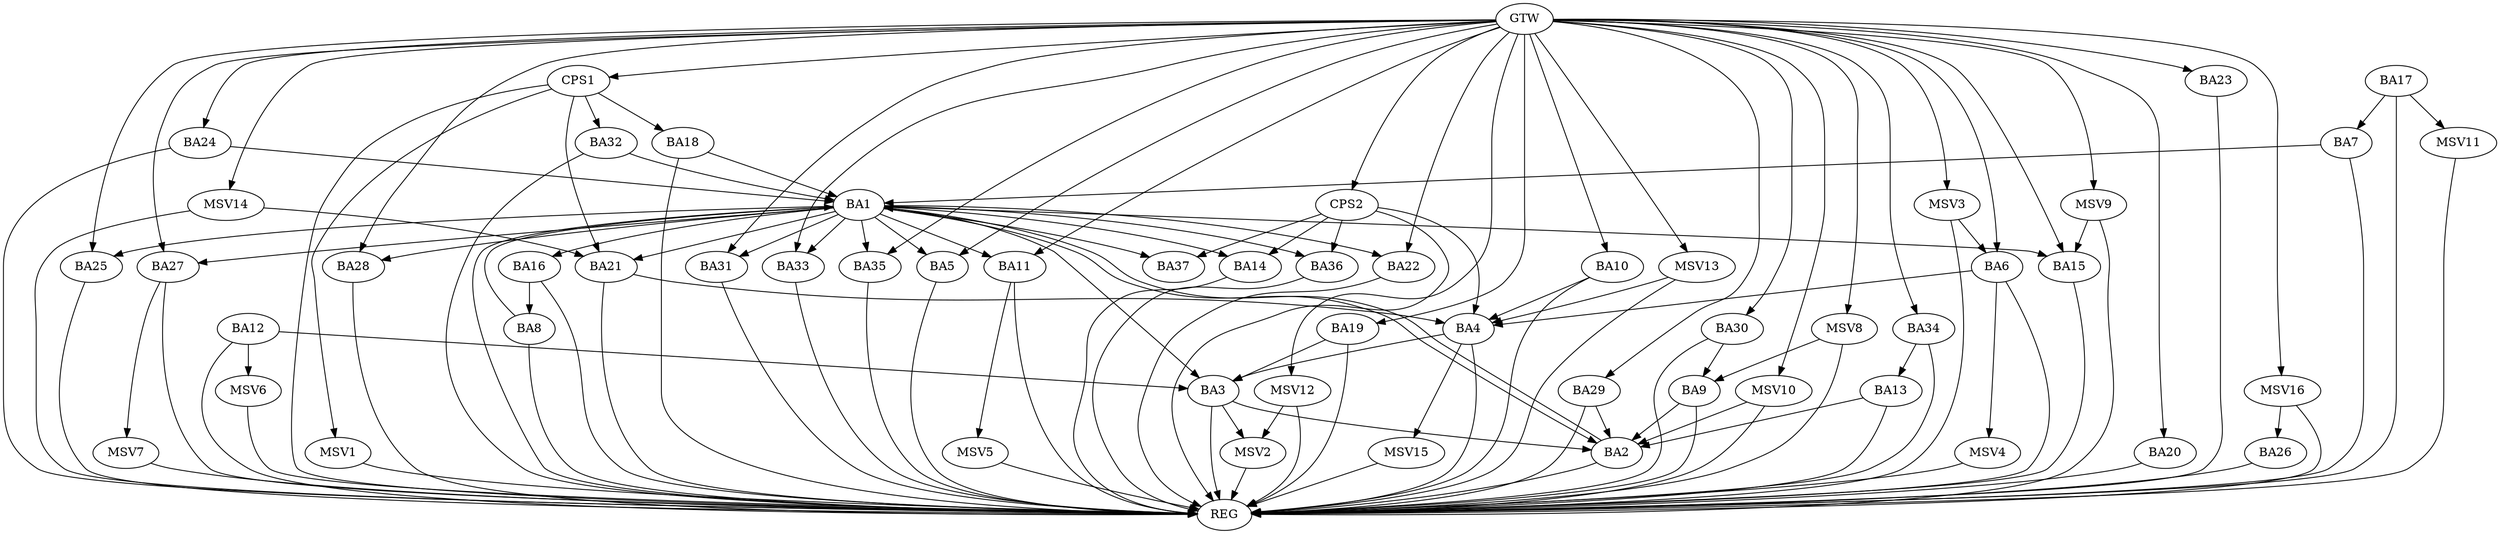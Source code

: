 strict digraph G {
  BA1 [ label="BA1" ];
  BA2 [ label="BA2" ];
  BA3 [ label="BA3" ];
  BA4 [ label="BA4" ];
  BA5 [ label="BA5" ];
  BA6 [ label="BA6" ];
  BA7 [ label="BA7" ];
  BA8 [ label="BA8" ];
  BA9 [ label="BA9" ];
  BA10 [ label="BA10" ];
  BA11 [ label="BA11" ];
  BA12 [ label="BA12" ];
  BA13 [ label="BA13" ];
  BA14 [ label="BA14" ];
  BA15 [ label="BA15" ];
  BA16 [ label="BA16" ];
  BA17 [ label="BA17" ];
  BA18 [ label="BA18" ];
  BA19 [ label="BA19" ];
  BA20 [ label="BA20" ];
  BA21 [ label="BA21" ];
  BA22 [ label="BA22" ];
  BA23 [ label="BA23" ];
  BA24 [ label="BA24" ];
  BA25 [ label="BA25" ];
  BA26 [ label="BA26" ];
  BA27 [ label="BA27" ];
  BA28 [ label="BA28" ];
  BA29 [ label="BA29" ];
  BA30 [ label="BA30" ];
  BA31 [ label="BA31" ];
  BA32 [ label="BA32" ];
  BA33 [ label="BA33" ];
  BA34 [ label="BA34" ];
  BA35 [ label="BA35" ];
  BA36 [ label="BA36" ];
  BA37 [ label="BA37" ];
  CPS1 [ label="CPS1" ];
  CPS2 [ label="CPS2" ];
  GTW [ label="GTW" ];
  REG [ label="REG" ];
  MSV1 [ label="MSV1" ];
  MSV2 [ label="MSV2" ];
  MSV3 [ label="MSV3" ];
  MSV4 [ label="MSV4" ];
  MSV5 [ label="MSV5" ];
  MSV6 [ label="MSV6" ];
  MSV7 [ label="MSV7" ];
  MSV8 [ label="MSV8" ];
  MSV9 [ label="MSV9" ];
  MSV10 [ label="MSV10" ];
  MSV11 [ label="MSV11" ];
  MSV12 [ label="MSV12" ];
  MSV13 [ label="MSV13" ];
  MSV14 [ label="MSV14" ];
  MSV15 [ label="MSV15" ];
  MSV16 [ label="MSV16" ];
  BA1 -> BA2;
  BA2 -> BA1;
  BA3 -> BA2;
  BA4 -> BA3;
  BA6 -> BA4;
  BA7 -> BA1;
  BA8 -> BA1;
  BA9 -> BA2;
  BA10 -> BA4;
  BA12 -> BA3;
  BA13 -> BA2;
  BA16 -> BA8;
  BA17 -> BA7;
  BA18 -> BA1;
  BA19 -> BA3;
  BA21 -> BA4;
  BA24 -> BA1;
  BA29 -> BA2;
  BA30 -> BA9;
  BA32 -> BA1;
  BA34 -> BA13;
  CPS1 -> BA32;
  CPS1 -> BA21;
  CPS1 -> BA18;
  CPS2 -> BA36;
  CPS2 -> BA14;
  CPS2 -> BA37;
  CPS2 -> BA4;
  GTW -> BA5;
  GTW -> BA6;
  GTW -> BA10;
  GTW -> BA11;
  GTW -> BA15;
  GTW -> BA19;
  GTW -> BA20;
  GTW -> BA22;
  GTW -> BA23;
  GTW -> BA24;
  GTW -> BA25;
  GTW -> BA27;
  GTW -> BA28;
  GTW -> BA29;
  GTW -> BA30;
  GTW -> BA31;
  GTW -> BA33;
  GTW -> BA34;
  GTW -> BA35;
  GTW -> CPS1;
  GTW -> CPS2;
  BA1 -> REG;
  BA2 -> REG;
  BA3 -> REG;
  BA4 -> REG;
  BA5 -> REG;
  BA6 -> REG;
  BA7 -> REG;
  BA8 -> REG;
  BA9 -> REG;
  BA10 -> REG;
  BA11 -> REG;
  BA12 -> REG;
  BA13 -> REG;
  BA14 -> REG;
  BA15 -> REG;
  BA16 -> REG;
  BA17 -> REG;
  BA18 -> REG;
  BA19 -> REG;
  BA20 -> REG;
  BA21 -> REG;
  BA22 -> REG;
  BA23 -> REG;
  BA24 -> REG;
  BA25 -> REG;
  BA26 -> REG;
  BA27 -> REG;
  BA28 -> REG;
  BA29 -> REG;
  BA30 -> REG;
  BA31 -> REG;
  BA32 -> REG;
  BA33 -> REG;
  BA34 -> REG;
  BA35 -> REG;
  BA36 -> REG;
  CPS1 -> REG;
  CPS2 -> REG;
  BA1 -> BA21;
  BA1 -> BA28;
  BA1 -> BA3;
  BA1 -> BA36;
  BA1 -> BA5;
  BA1 -> BA15;
  BA1 -> BA37;
  BA1 -> BA27;
  BA1 -> BA22;
  BA1 -> BA35;
  BA1 -> BA25;
  BA1 -> BA14;
  BA1 -> BA11;
  BA1 -> BA16;
  BA1 -> BA31;
  BA1 -> BA33;
  CPS1 -> MSV1;
  MSV1 -> REG;
  BA3 -> MSV2;
  MSV2 -> REG;
  MSV3 -> BA6;
  GTW -> MSV3;
  MSV3 -> REG;
  BA6 -> MSV4;
  MSV4 -> REG;
  BA11 -> MSV5;
  MSV5 -> REG;
  BA12 -> MSV6;
  MSV6 -> REG;
  BA27 -> MSV7;
  MSV7 -> REG;
  MSV8 -> BA9;
  GTW -> MSV8;
  MSV8 -> REG;
  MSV9 -> BA15;
  GTW -> MSV9;
  MSV9 -> REG;
  MSV10 -> BA2;
  GTW -> MSV10;
  MSV10 -> REG;
  BA17 -> MSV11;
  MSV11 -> REG;
  MSV12 -> MSV2;
  GTW -> MSV12;
  MSV12 -> REG;
  MSV13 -> BA4;
  GTW -> MSV13;
  MSV13 -> REG;
  MSV14 -> BA21;
  GTW -> MSV14;
  MSV14 -> REG;
  BA4 -> MSV15;
  MSV15 -> REG;
  MSV16 -> BA26;
  GTW -> MSV16;
  MSV16 -> REG;
}
